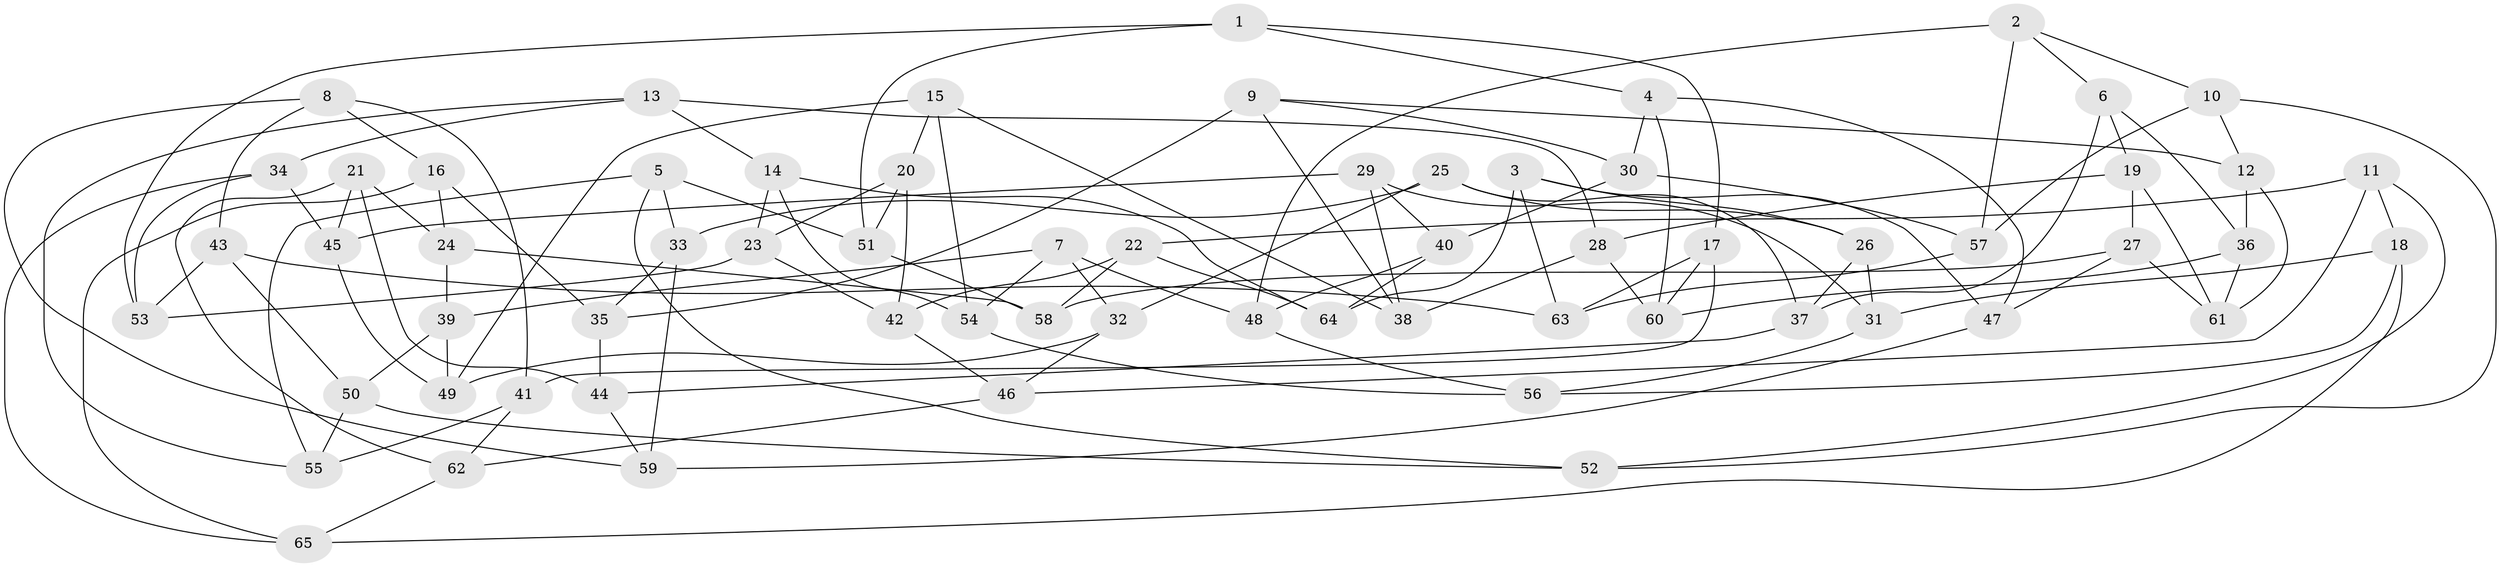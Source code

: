 // coarse degree distribution, {7: 0.09375, 5: 0.125, 4: 0.375, 6: 0.21875, 11: 0.03125, 9: 0.03125, 8: 0.09375, 3: 0.03125}
// Generated by graph-tools (version 1.1) at 2025/20/03/04/25 18:20:49]
// undirected, 65 vertices, 130 edges
graph export_dot {
graph [start="1"]
  node [color=gray90,style=filled];
  1;
  2;
  3;
  4;
  5;
  6;
  7;
  8;
  9;
  10;
  11;
  12;
  13;
  14;
  15;
  16;
  17;
  18;
  19;
  20;
  21;
  22;
  23;
  24;
  25;
  26;
  27;
  28;
  29;
  30;
  31;
  32;
  33;
  34;
  35;
  36;
  37;
  38;
  39;
  40;
  41;
  42;
  43;
  44;
  45;
  46;
  47;
  48;
  49;
  50;
  51;
  52;
  53;
  54;
  55;
  56;
  57;
  58;
  59;
  60;
  61;
  62;
  63;
  64;
  65;
  1 -- 4;
  1 -- 51;
  1 -- 17;
  1 -- 53;
  2 -- 57;
  2 -- 48;
  2 -- 6;
  2 -- 10;
  3 -- 64;
  3 -- 63;
  3 -- 26;
  3 -- 47;
  4 -- 47;
  4 -- 30;
  4 -- 60;
  5 -- 55;
  5 -- 52;
  5 -- 51;
  5 -- 33;
  6 -- 36;
  6 -- 19;
  6 -- 37;
  7 -- 48;
  7 -- 39;
  7 -- 32;
  7 -- 54;
  8 -- 43;
  8 -- 59;
  8 -- 16;
  8 -- 41;
  9 -- 35;
  9 -- 38;
  9 -- 12;
  9 -- 30;
  10 -- 57;
  10 -- 12;
  10 -- 52;
  11 -- 18;
  11 -- 52;
  11 -- 46;
  11 -- 22;
  12 -- 61;
  12 -- 36;
  13 -- 55;
  13 -- 34;
  13 -- 14;
  13 -- 28;
  14 -- 64;
  14 -- 54;
  14 -- 23;
  15 -- 49;
  15 -- 20;
  15 -- 54;
  15 -- 38;
  16 -- 24;
  16 -- 65;
  16 -- 35;
  17 -- 60;
  17 -- 41;
  17 -- 63;
  18 -- 65;
  18 -- 56;
  18 -- 31;
  19 -- 61;
  19 -- 28;
  19 -- 27;
  20 -- 51;
  20 -- 42;
  20 -- 23;
  21 -- 45;
  21 -- 24;
  21 -- 44;
  21 -- 62;
  22 -- 64;
  22 -- 58;
  22 -- 42;
  23 -- 42;
  23 -- 53;
  24 -- 39;
  24 -- 58;
  25 -- 26;
  25 -- 37;
  25 -- 32;
  25 -- 33;
  26 -- 31;
  26 -- 37;
  27 -- 61;
  27 -- 58;
  27 -- 47;
  28 -- 60;
  28 -- 38;
  29 -- 45;
  29 -- 31;
  29 -- 40;
  29 -- 38;
  30 -- 57;
  30 -- 40;
  31 -- 56;
  32 -- 49;
  32 -- 46;
  33 -- 35;
  33 -- 59;
  34 -- 65;
  34 -- 53;
  34 -- 45;
  35 -- 44;
  36 -- 60;
  36 -- 61;
  37 -- 44;
  39 -- 49;
  39 -- 50;
  40 -- 48;
  40 -- 64;
  41 -- 62;
  41 -- 55;
  42 -- 46;
  43 -- 63;
  43 -- 53;
  43 -- 50;
  44 -- 59;
  45 -- 49;
  46 -- 62;
  47 -- 59;
  48 -- 56;
  50 -- 52;
  50 -- 55;
  51 -- 58;
  54 -- 56;
  57 -- 63;
  62 -- 65;
}
